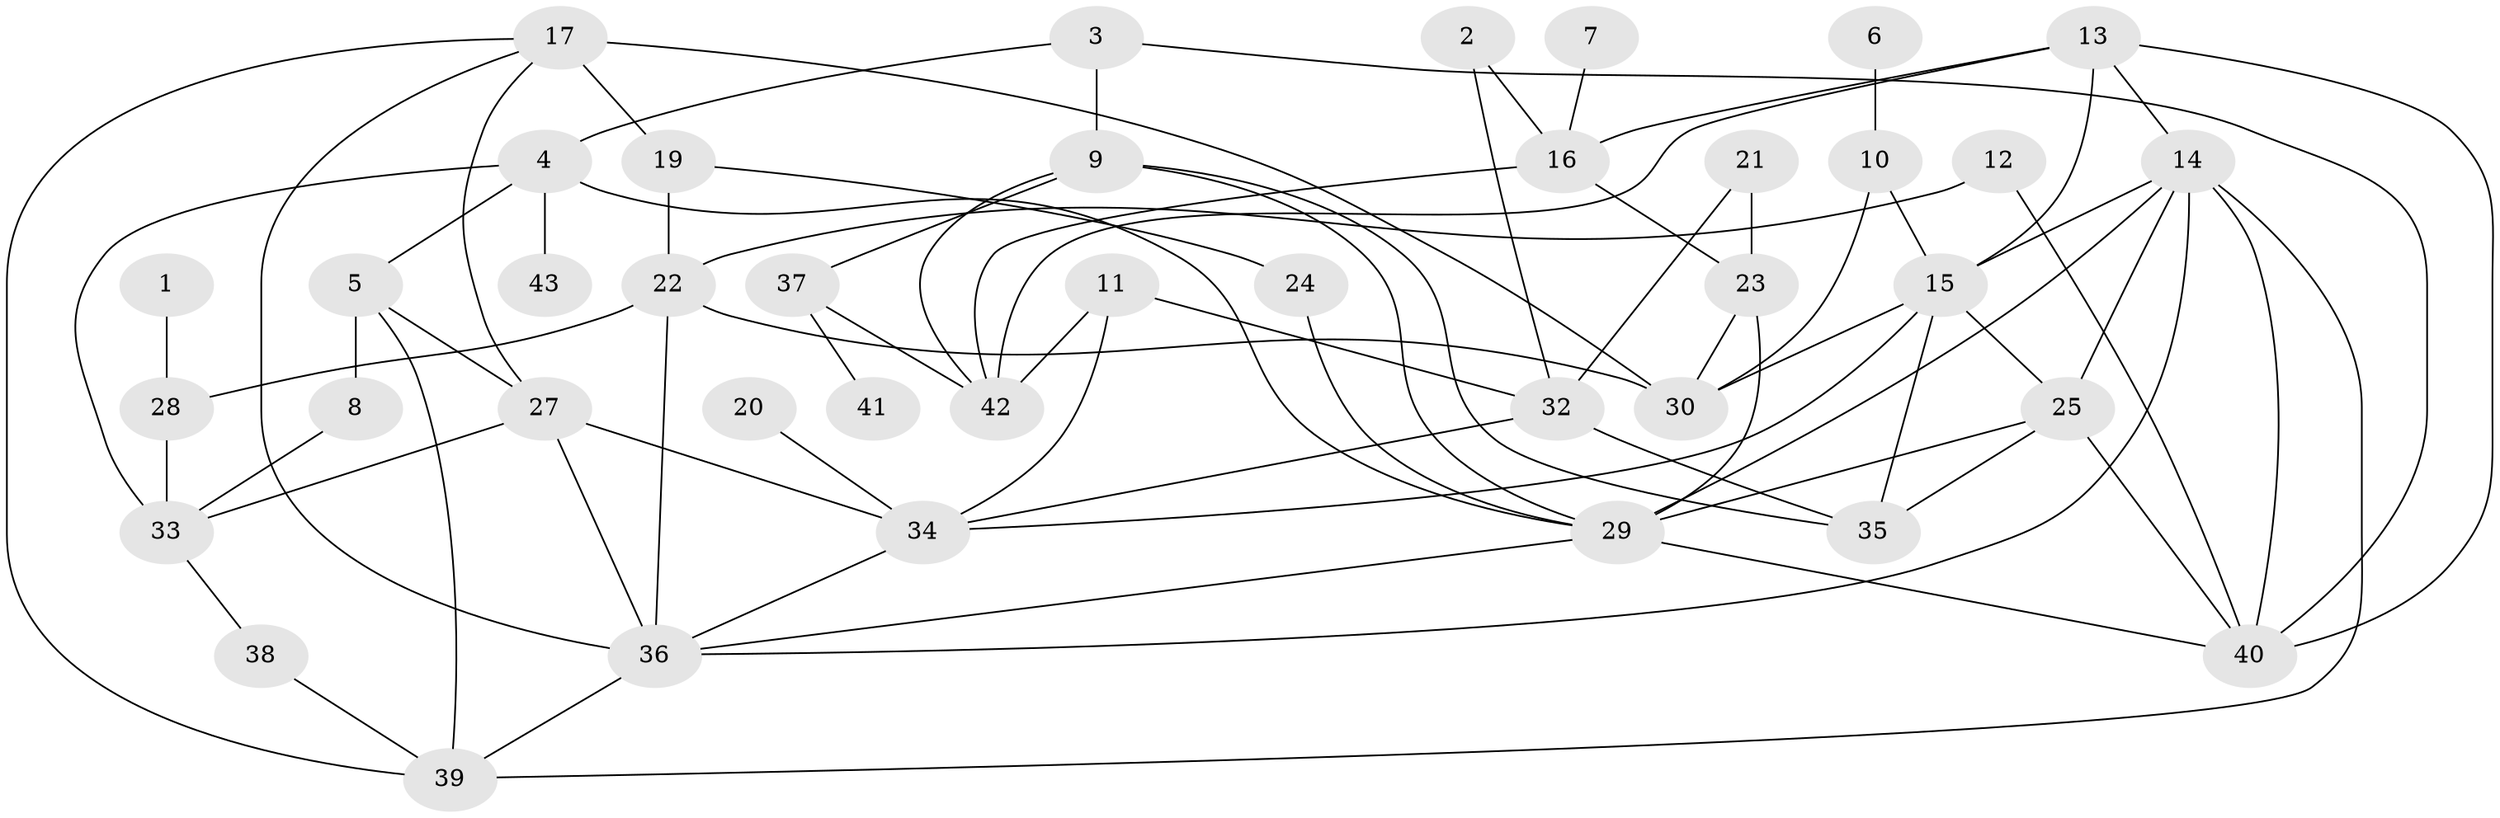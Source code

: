 // original degree distribution, {2: 0.2112676056338028, 3: 0.23943661971830985, 1: 0.16901408450704225, 4: 0.14084507042253522, 5: 0.14084507042253522, 6: 0.056338028169014086, 7: 0.014084507042253521, 0: 0.028169014084507043}
// Generated by graph-tools (version 1.1) at 2025/35/03/04/25 23:35:45]
// undirected, 40 vertices, 77 edges
graph export_dot {
  node [color=gray90,style=filled];
  1;
  2;
  3;
  4;
  5;
  6;
  7;
  8;
  9;
  10;
  11;
  12;
  13;
  14;
  15;
  16;
  17;
  19;
  20;
  21;
  22;
  23;
  24;
  25;
  27;
  28;
  29;
  30;
  32;
  33;
  34;
  35;
  36;
  37;
  38;
  39;
  40;
  41;
  42;
  43;
  1 -- 28 [weight=1.0];
  2 -- 16 [weight=1.0];
  2 -- 32 [weight=1.0];
  3 -- 4 [weight=1.0];
  3 -- 9 [weight=1.0];
  3 -- 40 [weight=1.0];
  4 -- 5 [weight=1.0];
  4 -- 29 [weight=1.0];
  4 -- 33 [weight=1.0];
  4 -- 43 [weight=1.0];
  5 -- 8 [weight=2.0];
  5 -- 27 [weight=1.0];
  5 -- 39 [weight=1.0];
  6 -- 10 [weight=1.0];
  7 -- 16 [weight=1.0];
  8 -- 33 [weight=1.0];
  9 -- 29 [weight=1.0];
  9 -- 35 [weight=1.0];
  9 -- 37 [weight=1.0];
  9 -- 42 [weight=1.0];
  10 -- 15 [weight=1.0];
  10 -- 30 [weight=1.0];
  11 -- 32 [weight=1.0];
  11 -- 34 [weight=1.0];
  11 -- 42 [weight=1.0];
  12 -- 22 [weight=1.0];
  12 -- 40 [weight=1.0];
  13 -- 14 [weight=1.0];
  13 -- 15 [weight=1.0];
  13 -- 16 [weight=1.0];
  13 -- 40 [weight=1.0];
  13 -- 42 [weight=1.0];
  14 -- 15 [weight=1.0];
  14 -- 25 [weight=1.0];
  14 -- 29 [weight=1.0];
  14 -- 36 [weight=1.0];
  14 -- 39 [weight=1.0];
  14 -- 40 [weight=1.0];
  15 -- 25 [weight=1.0];
  15 -- 30 [weight=1.0];
  15 -- 34 [weight=1.0];
  15 -- 35 [weight=1.0];
  16 -- 23 [weight=1.0];
  16 -- 42 [weight=1.0];
  17 -- 19 [weight=2.0];
  17 -- 27 [weight=1.0];
  17 -- 30 [weight=1.0];
  17 -- 36 [weight=1.0];
  17 -- 39 [weight=1.0];
  19 -- 22 [weight=1.0];
  19 -- 24 [weight=1.0];
  20 -- 34 [weight=1.0];
  21 -- 23 [weight=1.0];
  21 -- 32 [weight=1.0];
  22 -- 28 [weight=1.0];
  22 -- 30 [weight=1.0];
  22 -- 36 [weight=1.0];
  23 -- 29 [weight=1.0];
  23 -- 30 [weight=1.0];
  24 -- 29 [weight=1.0];
  25 -- 29 [weight=1.0];
  25 -- 35 [weight=1.0];
  25 -- 40 [weight=1.0];
  27 -- 33 [weight=1.0];
  27 -- 34 [weight=1.0];
  27 -- 36 [weight=1.0];
  28 -- 33 [weight=1.0];
  29 -- 36 [weight=1.0];
  29 -- 40 [weight=1.0];
  32 -- 34 [weight=1.0];
  32 -- 35 [weight=1.0];
  33 -- 38 [weight=1.0];
  34 -- 36 [weight=1.0];
  36 -- 39 [weight=1.0];
  37 -- 41 [weight=1.0];
  37 -- 42 [weight=1.0];
  38 -- 39 [weight=1.0];
}
